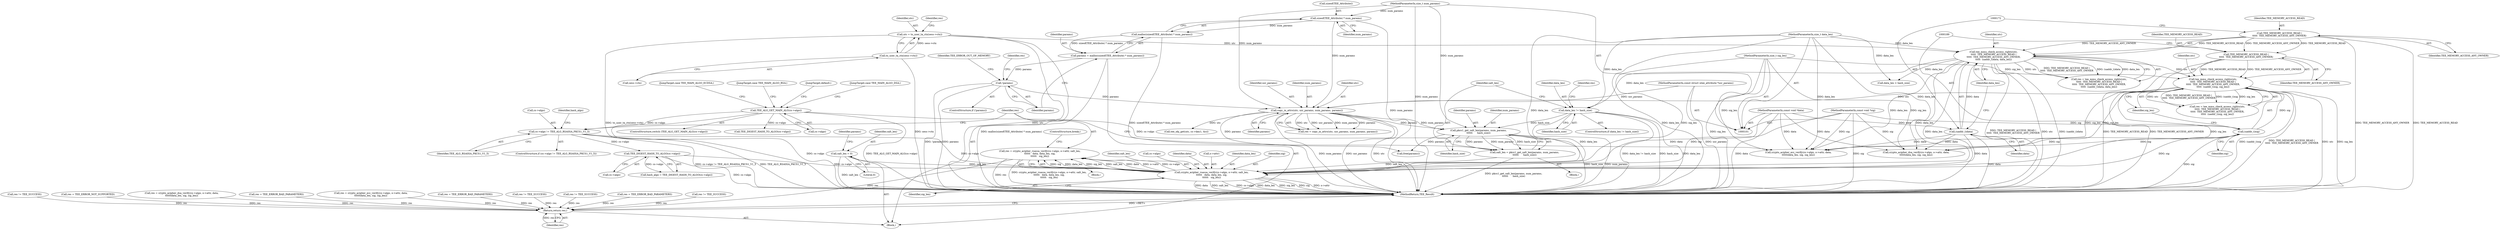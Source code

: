digraph "1_optee_os_70697bf3c5dc3d201341b01a1a8e5bc6d2fb48f8_0@API" {
"1000297" [label="(Call,res = crypto_acipher_rsassa_verify(cs->algo, o->attr, salt_len,\n\t\t\t\t\t\t   data, data_len, sig,\n\t\t\t\t\t\t   sig_len))"];
"1000299" [label="(Call,crypto_acipher_rsassa_verify(cs->algo, o->attr, salt_len,\n\t\t\t\t\t\t   data, data_len, sig,\n\t\t\t\t\t\t   sig_len))"];
"1000259" [label="(Call,cs->algo != TEE_ALG_RSASSA_PKCS1_V1_5)"];
"1000252" [label="(Call,TEE_ALG_GET_MAIN_ALG(cs->algo))"];
"1000267" [label="(Call,TEE_DIGEST_HASH_TO_ALGO(cs->algo))"];
"1000116" [label="(Call,salt_len = 0)"];
"1000291" [label="(Call,salt_len = pkcs1_get_salt_len(params, num_params,\n\t\t\t\t\t\t      hash_size))"];
"1000293" [label="(Call,pkcs1_get_salt_len(params, num_params,\n\t\t\t\t\t\t      hash_size))"];
"1000212" [label="(Call,copy_in_attrs(utc, usr_params, num_params, params))"];
"1000183" [label="(Call,tee_mmu_check_access_rights(utc,\n\t\t\t\t\t  TEE_MEMORY_ACCESS_READ |\n\t\t\t\t\t  TEE_MEMORY_ACCESS_ANY_OWNER,\n\t\t\t\t\t  (uaddr_t)sig, sig_len))"];
"1000166" [label="(Call,tee_mmu_check_access_rights(utc,\n\t\t\t\t\t  TEE_MEMORY_ACCESS_READ |\n\t\t\t\t\t  TEE_MEMORY_ACCESS_ANY_OWNER,\n\t\t\t\t\t  (uaddr_t)data, data_len))"];
"1000136" [label="(Call,utc = to_user_ta_ctx(sess->ctx))"];
"1000138" [label="(Call,to_user_ta_ctx(sess->ctx))"];
"1000168" [label="(Call,TEE_MEMORY_ACCESS_READ |\n\t\t\t\t\t  TEE_MEMORY_ACCESS_ANY_OWNER)"];
"1000171" [label="(Call,(uaddr_t)data)"];
"1000105" [label="(MethodParameterIn,const void *data)"];
"1000106" [label="(MethodParameterIn,size_t data_len)"];
"1000185" [label="(Call,TEE_MEMORY_ACCESS_READ |\n\t\t\t\t\t  TEE_MEMORY_ACCESS_ANY_OWNER)"];
"1000188" [label="(Call,(uaddr_t)sig)"];
"1000107" [label="(MethodParameterIn,const void *sig)"];
"1000108" [label="(MethodParameterIn,size_t sig_len)"];
"1000103" [label="(MethodParameterIn,const struct utee_attribute *usr_params)"];
"1000201" [label="(Call,sizeof(TEE_Attribute) * num_params)"];
"1000104" [label="(MethodParameterIn,size_t num_params)"];
"1000206" [label="(Call,!params)"];
"1000198" [label="(Call,params = malloc(sizeof(TEE_Attribute) * num_params))"];
"1000200" [label="(Call,malloc(sizeof(TEE_Attribute) * num_params))"];
"1000283" [label="(Call,data_len != hash_size)"];
"1000375" [label="(Return,return res;)"];
"1000253" [label="(Call,cs->algo)"];
"1000264" [label="(Block,)"];
"1000211" [label="(Identifier,res)"];
"1000251" [label="(ControlStructure,switch (TEE_ALG_GET_MAIN_ALG(cs->algo)))"];
"1000293" [label="(Call,pkcs1_get_salt_len(params, num_params,\n\t\t\t\t\t\t      hash_size))"];
"1000202" [label="(Call,sizeof(TEE_Attribute))"];
"1000339" [label="(Call,res = crypto_acipher_dsa_verify(cs->algo, o->attr, data,\n\t\t\t\t\t\tdata_len, sig, sig_len))"];
"1000216" [label="(Identifier,params)"];
"1000298" [label="(Identifier,res)"];
"1000105" [label="(MethodParameterIn,const void *data)"];
"1000224" [label="(Call,tee_obj_get(utc, cs->key1, &o))"];
"1000263" [label="(Identifier,TEE_ALG_RSASSA_PKCS1_V1_5)"];
"1000201" [label="(Call,sizeof(TEE_Attribute) * num_params)"];
"1000167" [label="(Identifier,utc)"];
"1000210" [label="(Call,res = copy_in_attrs(utc, usr_params, num_params, params))"];
"1000296" [label="(Identifier,hash_size)"];
"1000174" [label="(Identifier,data_len)"];
"1000315" [label="(Call,TEE_DIGEST_HASH_TO_ALGO(cs->algo))"];
"1000284" [label="(Identifier,data_len)"];
"1000209" [label="(Identifier,TEE_ERROR_OUT_OF_MEMORY)"];
"1000107" [label="(MethodParameterIn,const void *sig)"];
"1000138" [label="(Call,to_user_ta_ctx(sess->ctx))"];
"1000285" [label="(Identifier,hash_size)"];
"1000331" [label="(Call,data_len > hash_size)"];
"1000257" [label="(JumpTarget,case TEE_MAIN_ALGO_RSA:)"];
"1000306" [label="(Identifier,salt_len)"];
"1000369" [label="(Call,res = TEE_ERROR_NOT_SUPPORTED)"];
"1000291" [label="(Call,salt_len = pkcs1_get_salt_len(params, num_params,\n\t\t\t\t\t\t      hash_size))"];
"1000118" [label="(Literal,0)"];
"1000297" [label="(Call,res = crypto_acipher_rsassa_verify(cs->algo, o->attr, salt_len,\n\t\t\t\t\t\t   data, data_len, sig,\n\t\t\t\t\t\t   sig_len))"];
"1000311" [label="(ControlStructure,break;)"];
"1000169" [label="(Identifier,TEE_MEMORY_ACCESS_READ)"];
"1000294" [label="(Identifier,params)"];
"1000368" [label="(JumpTarget,default:)"];
"1000212" [label="(Call,copy_in_attrs(utc, usr_params, num_params, params))"];
"1000283" [label="(Call,data_len != hash_size)"];
"1000288" [label="(Identifier,res)"];
"1000312" [label="(JumpTarget,case TEE_MAIN_ALGO_DSA:)"];
"1000173" [label="(Identifier,data)"];
"1000206" [label="(Call,!params)"];
"1000186" [label="(Identifier,TEE_MEMORY_ACCESS_READ)"];
"1000287" [label="(Call,res = TEE_ERROR_BAD_PARAMETERS)"];
"1000166" [label="(Call,tee_mmu_check_access_rights(utc,\n\t\t\t\t\t  TEE_MEMORY_ACCESS_READ |\n\t\t\t\t\t  TEE_MEMORY_ACCESS_ANY_OWNER,\n\t\t\t\t\t  (uaddr_t)data, data_len))"];
"1000354" [label="(Call,res = crypto_acipher_ecc_verify(cs->algo, o->attr, data,\n\t\t\t\t\t\tdata_len, sig, sig_len))"];
"1000136" [label="(Call,utc = to_user_ta_ctx(sess->ctx))"];
"1000299" [label="(Call,crypto_acipher_rsassa_verify(cs->algo, o->attr, salt_len,\n\t\t\t\t\t\t   data, data_len, sig,\n\t\t\t\t\t\t   sig_len))"];
"1000116" [label="(Call,salt_len = 0)"];
"1000376" [label="(Identifier,res)"];
"1000184" [label="(Identifier,utc)"];
"1000109" [label="(Block,)"];
"1000259" [label="(Call,cs->algo != TEE_ALG_RSASSA_PKCS1_V1_5)"];
"1000205" [label="(ControlStructure,if (!params))"];
"1000121" [label="(Identifier,params)"];
"1000108" [label="(MethodParameterIn,size_t sig_len)"];
"1000353" [label="(JumpTarget,case TEE_MAIN_ALGO_ECDSA:)"];
"1000214" [label="(Identifier,usr_params)"];
"1000335" [label="(Call,res = TEE_ERROR_BAD_PARAMETERS)"];
"1000267" [label="(Call,TEE_DIGEST_HASH_TO_ALGO(cs->algo))"];
"1000183" [label="(Call,tee_mmu_check_access_rights(utc,\n\t\t\t\t\t  TEE_MEMORY_ACCESS_READ |\n\t\t\t\t\t  TEE_MEMORY_ACCESS_ANY_OWNER,\n\t\t\t\t\t  (uaddr_t)sig, sig_len))"];
"1000232" [label="(Call,res != TEE_SUCCESS)"];
"1000310" [label="(Identifier,sig_len)"];
"1000295" [label="(Identifier,num_params)"];
"1000282" [label="(ControlStructure,if (data_len != hash_size))"];
"1000300" [label="(Call,cs->algo)"];
"1000307" [label="(Identifier,data)"];
"1000266" [label="(Identifier,hash_algo)"];
"1000171" [label="(Call,(uaddr_t)data)"];
"1000326" [label="(Call,res != TEE_SUCCESS)"];
"1000247" [label="(Call,res = TEE_ERROR_BAD_PARAMETERS)"];
"1000303" [label="(Call,o->attr)"];
"1000260" [label="(Call,cs->algo)"];
"1000292" [label="(Identifier,salt_len)"];
"1000117" [label="(Identifier,salt_len)"];
"1000215" [label="(Identifier,num_params)"];
"1000252" [label="(Call,TEE_ALG_GET_MAIN_ALG(cs->algo))"];
"1000308" [label="(Identifier,data_len)"];
"1000168" [label="(Call,TEE_MEMORY_ACCESS_READ |\n\t\t\t\t\t  TEE_MEMORY_ACCESS_ANY_OWNER)"];
"1000373" [label="(Call,free(params))"];
"1000187" [label="(Identifier,TEE_MEMORY_ACCESS_ANY_OWNER)"];
"1000191" [label="(Identifier,sig_len)"];
"1000190" [label="(Identifier,sig)"];
"1000164" [label="(Call,res = tee_mmu_check_access_rights(utc,\n\t\t\t\t\t  TEE_MEMORY_ACCESS_READ |\n\t\t\t\t\t  TEE_MEMORY_ACCESS_ANY_OWNER,\n\t\t\t\t\t  (uaddr_t)data, data_len))"];
"1000204" [label="(Identifier,num_params)"];
"1000377" [label="(MethodReturn,TEE_Result)"];
"1000137" [label="(Identifier,utc)"];
"1000199" [label="(Identifier,params)"];
"1000341" [label="(Call,crypto_acipher_dsa_verify(cs->algo, o->attr, data,\n\t\t\t\t\t\tdata_len, sig, sig_len))"];
"1000218" [label="(Call,res != TEE_SUCCESS)"];
"1000213" [label="(Identifier,utc)"];
"1000170" [label="(Identifier,TEE_MEMORY_ACCESS_ANY_OWNER)"];
"1000139" [label="(Call,sess->ctx)"];
"1000200" [label="(Call,malloc(sizeof(TEE_Attribute) * num_params))"];
"1000207" [label="(Identifier,params)"];
"1000265" [label="(Call,hash_algo = TEE_DIGEST_HASH_TO_ALGO(cs->algo))"];
"1000268" [label="(Call,cs->algo)"];
"1000106" [label="(MethodParameterIn,size_t data_len)"];
"1000356" [label="(Call,crypto_acipher_ecc_verify(cs->algo, o->attr, data,\n\t\t\t\t\t\tdata_len, sig, sig_len))"];
"1000258" [label="(ControlStructure,if (cs->algo != TEE_ALG_RSASSA_PKCS1_V1_5))"];
"1000103" [label="(MethodParameterIn,const struct utee_attribute *usr_params)"];
"1000143" [label="(Identifier,res)"];
"1000256" [label="(Block,)"];
"1000104" [label="(MethodParameterIn,size_t num_params)"];
"1000185" [label="(Call,TEE_MEMORY_ACCESS_READ |\n\t\t\t\t\t  TEE_MEMORY_ACCESS_ANY_OWNER)"];
"1000181" [label="(Call,res = tee_mmu_check_access_rights(utc,\n\t\t\t\t\t  TEE_MEMORY_ACCESS_READ |\n\t\t\t\t\t  TEE_MEMORY_ACCESS_ANY_OWNER,\n\t\t\t\t\t  (uaddr_t)sig, sig_len))"];
"1000198" [label="(Call,params = malloc(sizeof(TEE_Attribute) * num_params))"];
"1000188" [label="(Call,(uaddr_t)sig)"];
"1000375" [label="(Return,return res;)"];
"1000278" [label="(Call,res != TEE_SUCCESS)"];
"1000309" [label="(Identifier,sig)"];
"1000297" -> "1000256"  [label="AST: "];
"1000297" -> "1000299"  [label="CFG: "];
"1000298" -> "1000297"  [label="AST: "];
"1000299" -> "1000297"  [label="AST: "];
"1000311" -> "1000297"  [label="CFG: "];
"1000297" -> "1000377"  [label="DDG: res"];
"1000297" -> "1000377"  [label="DDG: crypto_acipher_rsassa_verify(cs->algo, o->attr, salt_len,\n\t\t\t\t\t\t   data, data_len, sig,\n\t\t\t\t\t\t   sig_len)"];
"1000299" -> "1000297"  [label="DDG: sig"];
"1000299" -> "1000297"  [label="DDG: data_len"];
"1000299" -> "1000297"  [label="DDG: sig_len"];
"1000299" -> "1000297"  [label="DDG: salt_len"];
"1000299" -> "1000297"  [label="DDG: data"];
"1000299" -> "1000297"  [label="DDG: o->attr"];
"1000299" -> "1000297"  [label="DDG: cs->algo"];
"1000297" -> "1000375"  [label="DDG: res"];
"1000299" -> "1000310"  [label="CFG: "];
"1000300" -> "1000299"  [label="AST: "];
"1000303" -> "1000299"  [label="AST: "];
"1000306" -> "1000299"  [label="AST: "];
"1000307" -> "1000299"  [label="AST: "];
"1000308" -> "1000299"  [label="AST: "];
"1000309" -> "1000299"  [label="AST: "];
"1000310" -> "1000299"  [label="AST: "];
"1000299" -> "1000377"  [label="DDG: sig_len"];
"1000299" -> "1000377"  [label="DDG: sig"];
"1000299" -> "1000377"  [label="DDG: o->attr"];
"1000299" -> "1000377"  [label="DDG: data"];
"1000299" -> "1000377"  [label="DDG: salt_len"];
"1000299" -> "1000377"  [label="DDG: cs->algo"];
"1000299" -> "1000377"  [label="DDG: data_len"];
"1000259" -> "1000299"  [label="DDG: cs->algo"];
"1000267" -> "1000299"  [label="DDG: cs->algo"];
"1000116" -> "1000299"  [label="DDG: salt_len"];
"1000291" -> "1000299"  [label="DDG: salt_len"];
"1000171" -> "1000299"  [label="DDG: data"];
"1000105" -> "1000299"  [label="DDG: data"];
"1000283" -> "1000299"  [label="DDG: data_len"];
"1000166" -> "1000299"  [label="DDG: data_len"];
"1000106" -> "1000299"  [label="DDG: data_len"];
"1000188" -> "1000299"  [label="DDG: sig"];
"1000107" -> "1000299"  [label="DDG: sig"];
"1000183" -> "1000299"  [label="DDG: sig_len"];
"1000108" -> "1000299"  [label="DDG: sig_len"];
"1000259" -> "1000258"  [label="AST: "];
"1000259" -> "1000263"  [label="CFG: "];
"1000260" -> "1000259"  [label="AST: "];
"1000263" -> "1000259"  [label="AST: "];
"1000266" -> "1000259"  [label="CFG: "];
"1000298" -> "1000259"  [label="CFG: "];
"1000259" -> "1000377"  [label="DDG: cs->algo != TEE_ALG_RSASSA_PKCS1_V1_5"];
"1000259" -> "1000377"  [label="DDG: TEE_ALG_RSASSA_PKCS1_V1_5"];
"1000252" -> "1000259"  [label="DDG: cs->algo"];
"1000259" -> "1000267"  [label="DDG: cs->algo"];
"1000252" -> "1000251"  [label="AST: "];
"1000252" -> "1000253"  [label="CFG: "];
"1000253" -> "1000252"  [label="AST: "];
"1000257" -> "1000252"  [label="CFG: "];
"1000312" -> "1000252"  [label="CFG: "];
"1000353" -> "1000252"  [label="CFG: "];
"1000368" -> "1000252"  [label="CFG: "];
"1000252" -> "1000377"  [label="DDG: cs->algo"];
"1000252" -> "1000377"  [label="DDG: TEE_ALG_GET_MAIN_ALG(cs->algo)"];
"1000252" -> "1000315"  [label="DDG: cs->algo"];
"1000252" -> "1000356"  [label="DDG: cs->algo"];
"1000267" -> "1000265"  [label="AST: "];
"1000267" -> "1000268"  [label="CFG: "];
"1000268" -> "1000267"  [label="AST: "];
"1000265" -> "1000267"  [label="CFG: "];
"1000267" -> "1000377"  [label="DDG: cs->algo"];
"1000267" -> "1000265"  [label="DDG: cs->algo"];
"1000116" -> "1000109"  [label="AST: "];
"1000116" -> "1000118"  [label="CFG: "];
"1000117" -> "1000116"  [label="AST: "];
"1000118" -> "1000116"  [label="AST: "];
"1000121" -> "1000116"  [label="CFG: "];
"1000116" -> "1000377"  [label="DDG: salt_len"];
"1000291" -> "1000264"  [label="AST: "];
"1000291" -> "1000293"  [label="CFG: "];
"1000292" -> "1000291"  [label="AST: "];
"1000293" -> "1000291"  [label="AST: "];
"1000298" -> "1000291"  [label="CFG: "];
"1000291" -> "1000377"  [label="DDG: pkcs1_get_salt_len(params, num_params,\n\t\t\t\t\t\t      hash_size)"];
"1000293" -> "1000291"  [label="DDG: params"];
"1000293" -> "1000291"  [label="DDG: num_params"];
"1000293" -> "1000291"  [label="DDG: hash_size"];
"1000293" -> "1000296"  [label="CFG: "];
"1000294" -> "1000293"  [label="AST: "];
"1000295" -> "1000293"  [label="AST: "];
"1000296" -> "1000293"  [label="AST: "];
"1000293" -> "1000377"  [label="DDG: hash_size"];
"1000293" -> "1000377"  [label="DDG: num_params"];
"1000212" -> "1000293"  [label="DDG: params"];
"1000212" -> "1000293"  [label="DDG: num_params"];
"1000104" -> "1000293"  [label="DDG: num_params"];
"1000283" -> "1000293"  [label="DDG: hash_size"];
"1000293" -> "1000373"  [label="DDG: params"];
"1000212" -> "1000210"  [label="AST: "];
"1000212" -> "1000216"  [label="CFG: "];
"1000213" -> "1000212"  [label="AST: "];
"1000214" -> "1000212"  [label="AST: "];
"1000215" -> "1000212"  [label="AST: "];
"1000216" -> "1000212"  [label="AST: "];
"1000210" -> "1000212"  [label="CFG: "];
"1000212" -> "1000377"  [label="DDG: usr_params"];
"1000212" -> "1000377"  [label="DDG: utc"];
"1000212" -> "1000377"  [label="DDG: num_params"];
"1000212" -> "1000210"  [label="DDG: utc"];
"1000212" -> "1000210"  [label="DDG: usr_params"];
"1000212" -> "1000210"  [label="DDG: num_params"];
"1000212" -> "1000210"  [label="DDG: params"];
"1000183" -> "1000212"  [label="DDG: utc"];
"1000103" -> "1000212"  [label="DDG: usr_params"];
"1000201" -> "1000212"  [label="DDG: num_params"];
"1000104" -> "1000212"  [label="DDG: num_params"];
"1000206" -> "1000212"  [label="DDG: params"];
"1000212" -> "1000224"  [label="DDG: utc"];
"1000212" -> "1000373"  [label="DDG: params"];
"1000183" -> "1000181"  [label="AST: "];
"1000183" -> "1000191"  [label="CFG: "];
"1000184" -> "1000183"  [label="AST: "];
"1000185" -> "1000183"  [label="AST: "];
"1000188" -> "1000183"  [label="AST: "];
"1000191" -> "1000183"  [label="AST: "];
"1000181" -> "1000183"  [label="CFG: "];
"1000183" -> "1000377"  [label="DDG: (uaddr_t)sig"];
"1000183" -> "1000377"  [label="DDG: TEE_MEMORY_ACCESS_READ |\n\t\t\t\t\t  TEE_MEMORY_ACCESS_ANY_OWNER"];
"1000183" -> "1000377"  [label="DDG: utc"];
"1000183" -> "1000377"  [label="DDG: sig_len"];
"1000183" -> "1000181"  [label="DDG: utc"];
"1000183" -> "1000181"  [label="DDG: TEE_MEMORY_ACCESS_READ |\n\t\t\t\t\t  TEE_MEMORY_ACCESS_ANY_OWNER"];
"1000183" -> "1000181"  [label="DDG: (uaddr_t)sig"];
"1000183" -> "1000181"  [label="DDG: sig_len"];
"1000166" -> "1000183"  [label="DDG: utc"];
"1000185" -> "1000183"  [label="DDG: TEE_MEMORY_ACCESS_READ"];
"1000185" -> "1000183"  [label="DDG: TEE_MEMORY_ACCESS_ANY_OWNER"];
"1000188" -> "1000183"  [label="DDG: sig"];
"1000108" -> "1000183"  [label="DDG: sig_len"];
"1000183" -> "1000341"  [label="DDG: sig_len"];
"1000183" -> "1000356"  [label="DDG: sig_len"];
"1000166" -> "1000164"  [label="AST: "];
"1000166" -> "1000174"  [label="CFG: "];
"1000167" -> "1000166"  [label="AST: "];
"1000168" -> "1000166"  [label="AST: "];
"1000171" -> "1000166"  [label="AST: "];
"1000174" -> "1000166"  [label="AST: "];
"1000164" -> "1000166"  [label="CFG: "];
"1000166" -> "1000377"  [label="DDG: TEE_MEMORY_ACCESS_READ |\n\t\t\t\t\t  TEE_MEMORY_ACCESS_ANY_OWNER"];
"1000166" -> "1000377"  [label="DDG: utc"];
"1000166" -> "1000377"  [label="DDG: (uaddr_t)data"];
"1000166" -> "1000377"  [label="DDG: data_len"];
"1000166" -> "1000164"  [label="DDG: utc"];
"1000166" -> "1000164"  [label="DDG: TEE_MEMORY_ACCESS_READ |\n\t\t\t\t\t  TEE_MEMORY_ACCESS_ANY_OWNER"];
"1000166" -> "1000164"  [label="DDG: (uaddr_t)data"];
"1000166" -> "1000164"  [label="DDG: data_len"];
"1000136" -> "1000166"  [label="DDG: utc"];
"1000168" -> "1000166"  [label="DDG: TEE_MEMORY_ACCESS_READ"];
"1000168" -> "1000166"  [label="DDG: TEE_MEMORY_ACCESS_ANY_OWNER"];
"1000171" -> "1000166"  [label="DDG: data"];
"1000106" -> "1000166"  [label="DDG: data_len"];
"1000166" -> "1000283"  [label="DDG: data_len"];
"1000166" -> "1000331"  [label="DDG: data_len"];
"1000166" -> "1000356"  [label="DDG: data_len"];
"1000136" -> "1000109"  [label="AST: "];
"1000136" -> "1000138"  [label="CFG: "];
"1000137" -> "1000136"  [label="AST: "];
"1000138" -> "1000136"  [label="AST: "];
"1000143" -> "1000136"  [label="CFG: "];
"1000136" -> "1000377"  [label="DDG: to_user_ta_ctx(sess->ctx)"];
"1000136" -> "1000377"  [label="DDG: utc"];
"1000138" -> "1000136"  [label="DDG: sess->ctx"];
"1000138" -> "1000139"  [label="CFG: "];
"1000139" -> "1000138"  [label="AST: "];
"1000138" -> "1000377"  [label="DDG: sess->ctx"];
"1000168" -> "1000170"  [label="CFG: "];
"1000169" -> "1000168"  [label="AST: "];
"1000170" -> "1000168"  [label="AST: "];
"1000172" -> "1000168"  [label="CFG: "];
"1000168" -> "1000377"  [label="DDG: TEE_MEMORY_ACCESS_READ"];
"1000168" -> "1000377"  [label="DDG: TEE_MEMORY_ACCESS_ANY_OWNER"];
"1000168" -> "1000185"  [label="DDG: TEE_MEMORY_ACCESS_READ"];
"1000168" -> "1000185"  [label="DDG: TEE_MEMORY_ACCESS_ANY_OWNER"];
"1000171" -> "1000173"  [label="CFG: "];
"1000172" -> "1000171"  [label="AST: "];
"1000173" -> "1000171"  [label="AST: "];
"1000174" -> "1000171"  [label="CFG: "];
"1000171" -> "1000377"  [label="DDG: data"];
"1000105" -> "1000171"  [label="DDG: data"];
"1000171" -> "1000341"  [label="DDG: data"];
"1000171" -> "1000356"  [label="DDG: data"];
"1000105" -> "1000101"  [label="AST: "];
"1000105" -> "1000377"  [label="DDG: data"];
"1000105" -> "1000341"  [label="DDG: data"];
"1000105" -> "1000356"  [label="DDG: data"];
"1000106" -> "1000101"  [label="AST: "];
"1000106" -> "1000377"  [label="DDG: data_len"];
"1000106" -> "1000283"  [label="DDG: data_len"];
"1000106" -> "1000331"  [label="DDG: data_len"];
"1000106" -> "1000341"  [label="DDG: data_len"];
"1000106" -> "1000356"  [label="DDG: data_len"];
"1000185" -> "1000187"  [label="CFG: "];
"1000186" -> "1000185"  [label="AST: "];
"1000187" -> "1000185"  [label="AST: "];
"1000189" -> "1000185"  [label="CFG: "];
"1000185" -> "1000377"  [label="DDG: TEE_MEMORY_ACCESS_READ"];
"1000185" -> "1000377"  [label="DDG: TEE_MEMORY_ACCESS_ANY_OWNER"];
"1000188" -> "1000190"  [label="CFG: "];
"1000189" -> "1000188"  [label="AST: "];
"1000190" -> "1000188"  [label="AST: "];
"1000191" -> "1000188"  [label="CFG: "];
"1000188" -> "1000377"  [label="DDG: sig"];
"1000107" -> "1000188"  [label="DDG: sig"];
"1000188" -> "1000341"  [label="DDG: sig"];
"1000188" -> "1000356"  [label="DDG: sig"];
"1000107" -> "1000101"  [label="AST: "];
"1000107" -> "1000377"  [label="DDG: sig"];
"1000107" -> "1000341"  [label="DDG: sig"];
"1000107" -> "1000356"  [label="DDG: sig"];
"1000108" -> "1000101"  [label="AST: "];
"1000108" -> "1000377"  [label="DDG: sig_len"];
"1000108" -> "1000341"  [label="DDG: sig_len"];
"1000108" -> "1000356"  [label="DDG: sig_len"];
"1000103" -> "1000101"  [label="AST: "];
"1000103" -> "1000377"  [label="DDG: usr_params"];
"1000201" -> "1000200"  [label="AST: "];
"1000201" -> "1000204"  [label="CFG: "];
"1000202" -> "1000201"  [label="AST: "];
"1000204" -> "1000201"  [label="AST: "];
"1000200" -> "1000201"  [label="CFG: "];
"1000201" -> "1000377"  [label="DDG: num_params"];
"1000201" -> "1000200"  [label="DDG: num_params"];
"1000104" -> "1000201"  [label="DDG: num_params"];
"1000104" -> "1000101"  [label="AST: "];
"1000104" -> "1000377"  [label="DDG: num_params"];
"1000206" -> "1000205"  [label="AST: "];
"1000206" -> "1000207"  [label="CFG: "];
"1000207" -> "1000206"  [label="AST: "];
"1000209" -> "1000206"  [label="CFG: "];
"1000211" -> "1000206"  [label="CFG: "];
"1000206" -> "1000377"  [label="DDG: !params"];
"1000206" -> "1000377"  [label="DDG: params"];
"1000198" -> "1000206"  [label="DDG: params"];
"1000198" -> "1000109"  [label="AST: "];
"1000198" -> "1000200"  [label="CFG: "];
"1000199" -> "1000198"  [label="AST: "];
"1000200" -> "1000198"  [label="AST: "];
"1000207" -> "1000198"  [label="CFG: "];
"1000198" -> "1000377"  [label="DDG: malloc(sizeof(TEE_Attribute) * num_params)"];
"1000200" -> "1000198"  [label="DDG: sizeof(TEE_Attribute) * num_params"];
"1000200" -> "1000377"  [label="DDG: sizeof(TEE_Attribute) * num_params"];
"1000283" -> "1000282"  [label="AST: "];
"1000283" -> "1000285"  [label="CFG: "];
"1000284" -> "1000283"  [label="AST: "];
"1000285" -> "1000283"  [label="AST: "];
"1000288" -> "1000283"  [label="CFG: "];
"1000292" -> "1000283"  [label="CFG: "];
"1000283" -> "1000377"  [label="DDG: hash_size"];
"1000283" -> "1000377"  [label="DDG: data_len"];
"1000283" -> "1000377"  [label="DDG: data_len != hash_size"];
"1000375" -> "1000109"  [label="AST: "];
"1000375" -> "1000376"  [label="CFG: "];
"1000376" -> "1000375"  [label="AST: "];
"1000377" -> "1000375"  [label="CFG: "];
"1000375" -> "1000377"  [label="DDG: <RET>"];
"1000376" -> "1000375"  [label="DDG: res"];
"1000247" -> "1000375"  [label="DDG: res"];
"1000335" -> "1000375"  [label="DDG: res"];
"1000232" -> "1000375"  [label="DDG: res"];
"1000369" -> "1000375"  [label="DDG: res"];
"1000218" -> "1000375"  [label="DDG: res"];
"1000339" -> "1000375"  [label="DDG: res"];
"1000287" -> "1000375"  [label="DDG: res"];
"1000326" -> "1000375"  [label="DDG: res"];
"1000278" -> "1000375"  [label="DDG: res"];
"1000354" -> "1000375"  [label="DDG: res"];
}
